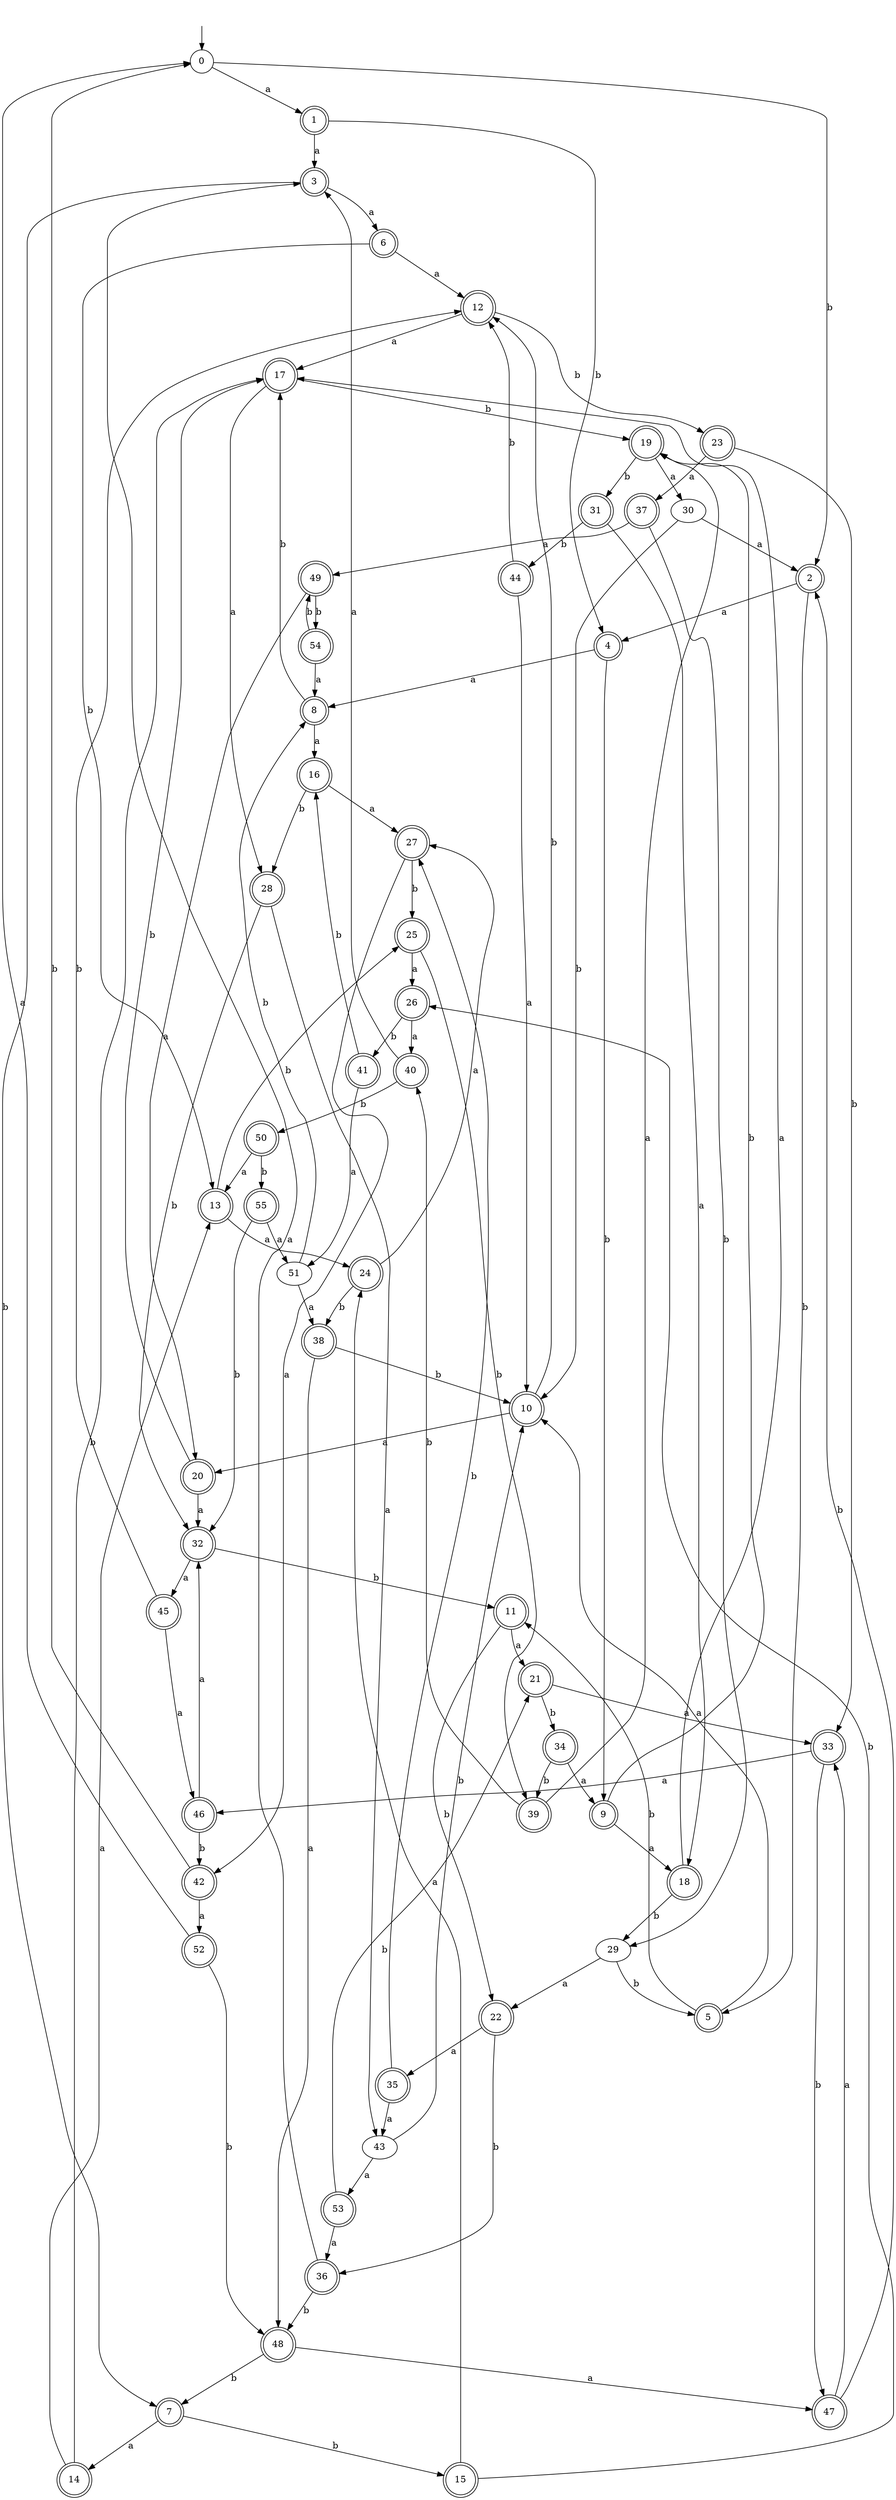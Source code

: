digraph RandomDFA {
  __start0 [label="", shape=none];
  __start0 -> 0 [label=""];
  0 [shape=circle]
  0 -> 1 [label="a"]
  0 -> 2 [label="b"]
  1 [shape=doublecircle]
  1 -> 3 [label="a"]
  1 -> 4 [label="b"]
  2 [shape=doublecircle]
  2 -> 4 [label="a"]
  2 -> 5 [label="b"]
  3 [shape=doublecircle]
  3 -> 6 [label="a"]
  3 -> 7 [label="b"]
  4 [shape=doublecircle]
  4 -> 8 [label="a"]
  4 -> 9 [label="b"]
  5 [shape=doublecircle]
  5 -> 10 [label="a"]
  5 -> 11 [label="b"]
  6 [shape=doublecircle]
  6 -> 12 [label="a"]
  6 -> 13 [label="b"]
  7 [shape=doublecircle]
  7 -> 14 [label="a"]
  7 -> 15 [label="b"]
  8 [shape=doublecircle]
  8 -> 16 [label="a"]
  8 -> 17 [label="b"]
  9 [shape=doublecircle]
  9 -> 18 [label="a"]
  9 -> 19 [label="b"]
  10 [shape=doublecircle]
  10 -> 20 [label="a"]
  10 -> 12 [label="b"]
  11 [shape=doublecircle]
  11 -> 21 [label="a"]
  11 -> 22 [label="b"]
  12 [shape=doublecircle]
  12 -> 17 [label="a"]
  12 -> 23 [label="b"]
  13 [shape=doublecircle]
  13 -> 24 [label="a"]
  13 -> 25 [label="b"]
  14 [shape=doublecircle]
  14 -> 13 [label="a"]
  14 -> 17 [label="b"]
  15 [shape=doublecircle]
  15 -> 24 [label="a"]
  15 -> 26 [label="b"]
  16 [shape=doublecircle]
  16 -> 27 [label="a"]
  16 -> 28 [label="b"]
  17 [shape=doublecircle]
  17 -> 28 [label="a"]
  17 -> 19 [label="b"]
  18 [shape=doublecircle]
  18 -> 17 [label="a"]
  18 -> 29 [label="b"]
  19 [shape=doublecircle]
  19 -> 30 [label="a"]
  19 -> 31 [label="b"]
  20 [shape=doublecircle]
  20 -> 32 [label="a"]
  20 -> 17 [label="b"]
  21 [shape=doublecircle]
  21 -> 33 [label="a"]
  21 -> 34 [label="b"]
  22 [shape=doublecircle]
  22 -> 35 [label="a"]
  22 -> 36 [label="b"]
  23 [shape=doublecircle]
  23 -> 37 [label="a"]
  23 -> 33 [label="b"]
  24 [shape=doublecircle]
  24 -> 27 [label="a"]
  24 -> 38 [label="b"]
  25 [shape=doublecircle]
  25 -> 26 [label="a"]
  25 -> 39 [label="b"]
  26 [shape=doublecircle]
  26 -> 40 [label="a"]
  26 -> 41 [label="b"]
  27 [shape=doublecircle]
  27 -> 42 [label="a"]
  27 -> 25 [label="b"]
  28 [shape=doublecircle]
  28 -> 43 [label="a"]
  28 -> 32 [label="b"]
  29
  29 -> 22 [label="a"]
  29 -> 5 [label="b"]
  30
  30 -> 2 [label="a"]
  30 -> 10 [label="b"]
  31 [shape=doublecircle]
  31 -> 18 [label="a"]
  31 -> 44 [label="b"]
  32 [shape=doublecircle]
  32 -> 45 [label="a"]
  32 -> 11 [label="b"]
  33 [shape=doublecircle]
  33 -> 46 [label="a"]
  33 -> 47 [label="b"]
  34 [shape=doublecircle]
  34 -> 9 [label="a"]
  34 -> 39 [label="b"]
  35 [shape=doublecircle]
  35 -> 43 [label="a"]
  35 -> 27 [label="b"]
  36 [shape=doublecircle]
  36 -> 3 [label="a"]
  36 -> 48 [label="b"]
  37 [shape=doublecircle]
  37 -> 49 [label="a"]
  37 -> 29 [label="b"]
  38 [shape=doublecircle]
  38 -> 48 [label="a"]
  38 -> 10 [label="b"]
  39 [shape=doublecircle]
  39 -> 19 [label="a"]
  39 -> 40 [label="b"]
  40 [shape=doublecircle]
  40 -> 3 [label="a"]
  40 -> 50 [label="b"]
  41 [shape=doublecircle]
  41 -> 51 [label="a"]
  41 -> 16 [label="b"]
  42 [shape=doublecircle]
  42 -> 52 [label="a"]
  42 -> 0 [label="b"]
  43
  43 -> 53 [label="a"]
  43 -> 10 [label="b"]
  44 [shape=doublecircle]
  44 -> 10 [label="a"]
  44 -> 12 [label="b"]
  45 [shape=doublecircle]
  45 -> 46 [label="a"]
  45 -> 12 [label="b"]
  46 [shape=doublecircle]
  46 -> 32 [label="a"]
  46 -> 42 [label="b"]
  47 [shape=doublecircle]
  47 -> 33 [label="a"]
  47 -> 2 [label="b"]
  48 [shape=doublecircle]
  48 -> 47 [label="a"]
  48 -> 7 [label="b"]
  49 [shape=doublecircle]
  49 -> 20 [label="a"]
  49 -> 54 [label="b"]
  50 [shape=doublecircle]
  50 -> 13 [label="a"]
  50 -> 55 [label="b"]
  51
  51 -> 38 [label="a"]
  51 -> 8 [label="b"]
  52 [shape=doublecircle]
  52 -> 0 [label="a"]
  52 -> 48 [label="b"]
  53 [shape=doublecircle]
  53 -> 36 [label="a"]
  53 -> 21 [label="b"]
  54 [shape=doublecircle]
  54 -> 8 [label="a"]
  54 -> 49 [label="b"]
  55 [shape=doublecircle]
  55 -> 51 [label="a"]
  55 -> 32 [label="b"]
}
